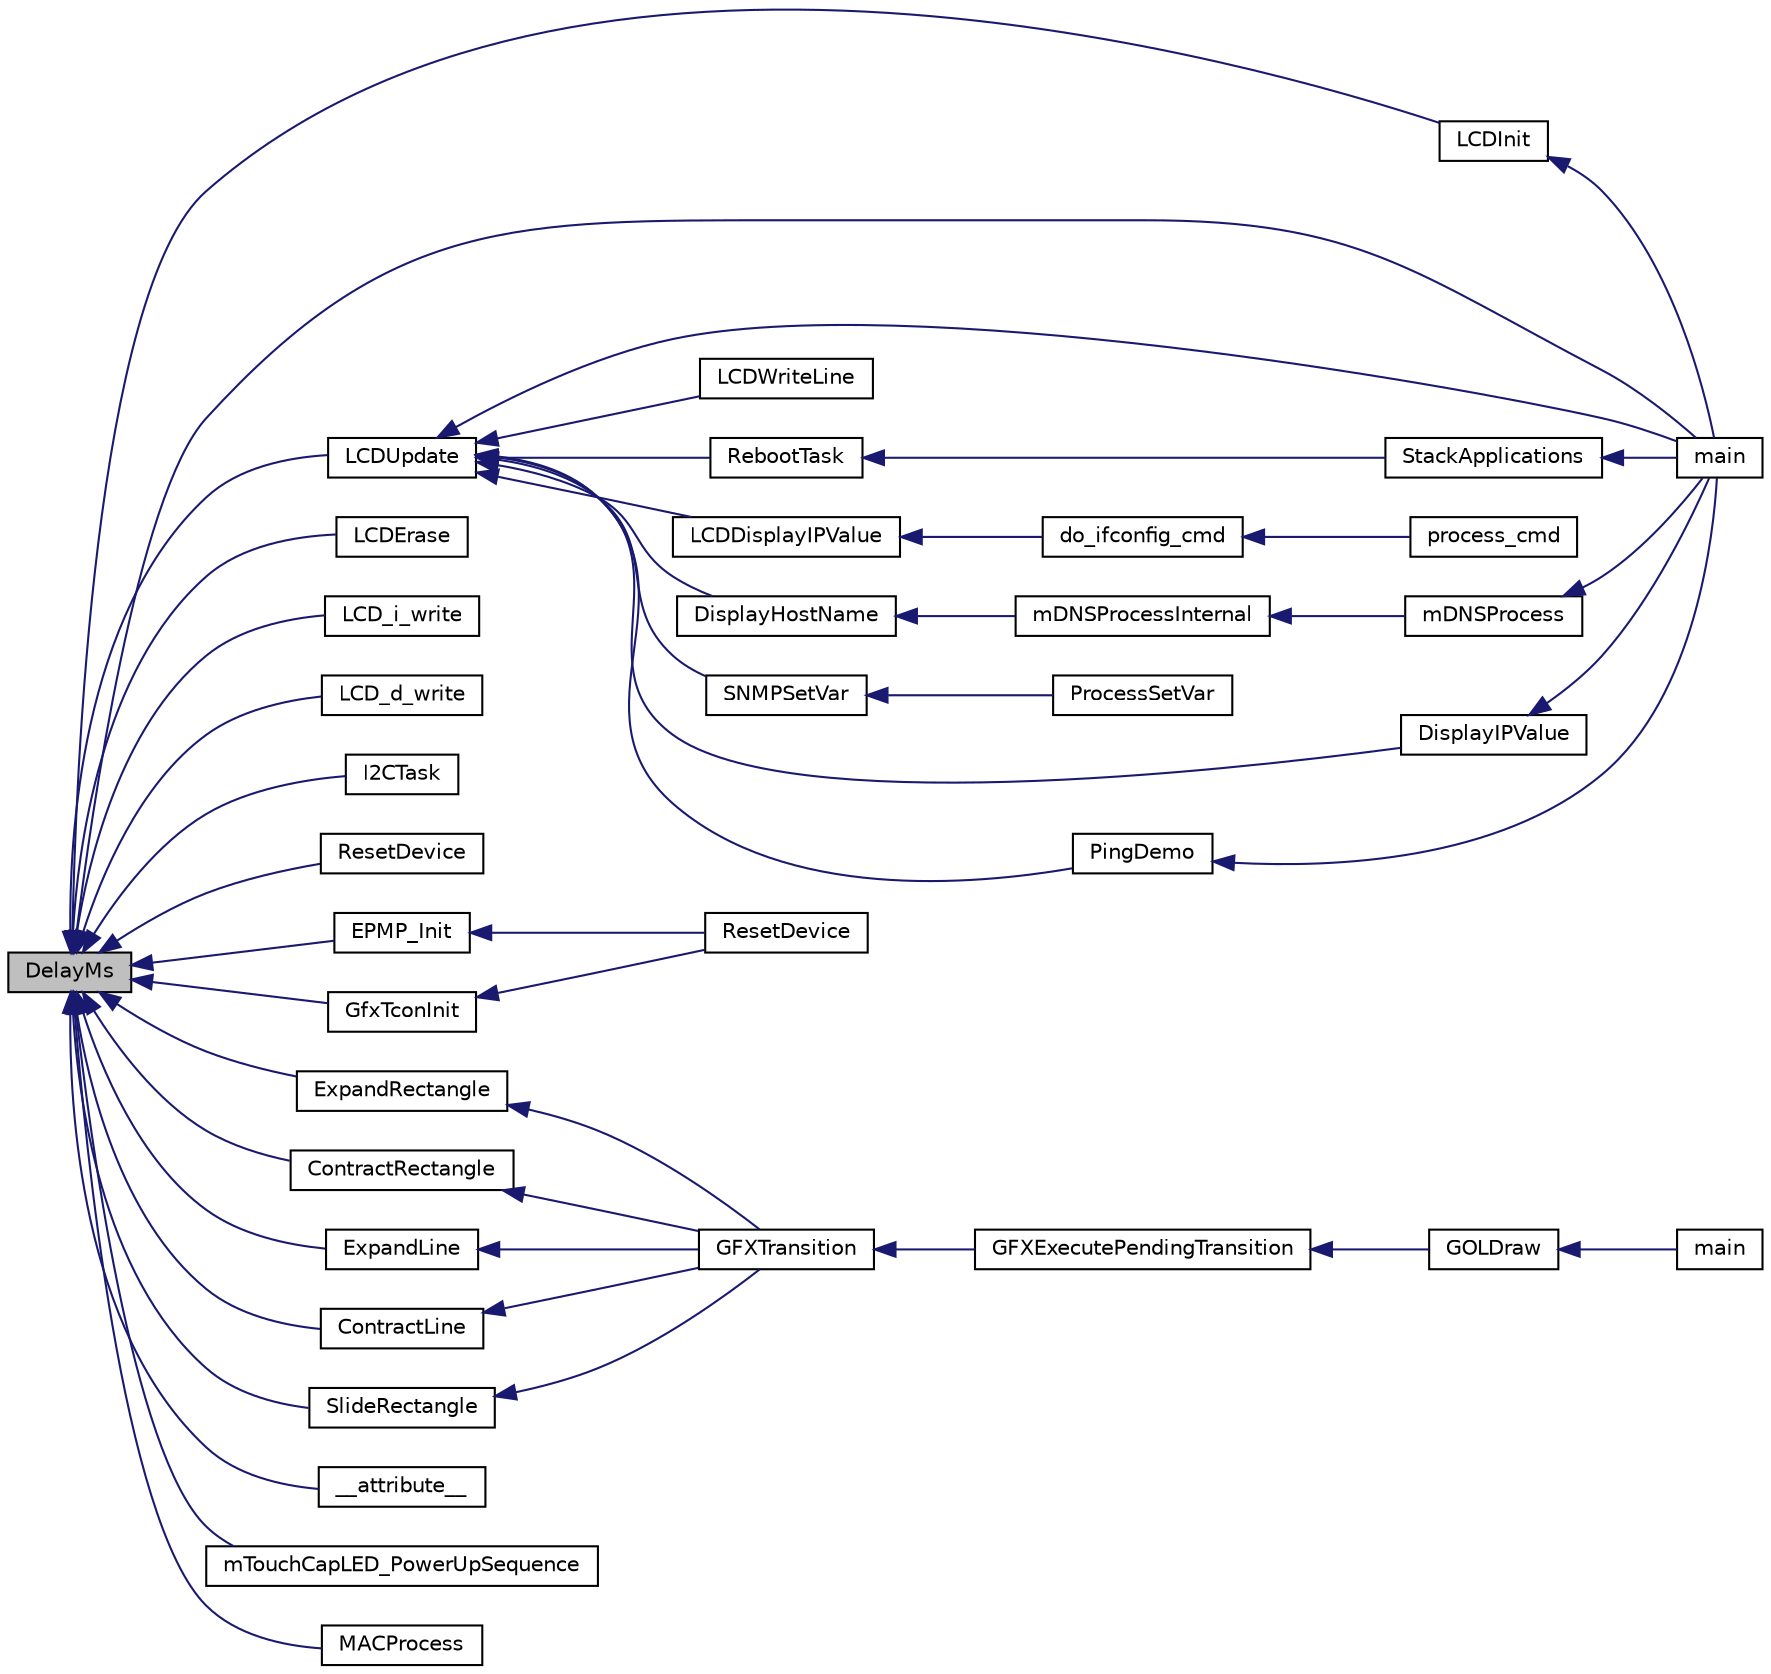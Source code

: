 digraph "DelayMs"
{
  edge [fontname="Helvetica",fontsize="10",labelfontname="Helvetica",labelfontsize="10"];
  node [fontname="Helvetica",fontsize="10",shape=record];
  rankdir="LR";
  Node1 [label="DelayMs",height=0.2,width=0.4,color="black", fillcolor="grey75", style="filled", fontcolor="black"];
  Node1 -> Node2 [dir="back",color="midnightblue",fontsize="10",style="solid",fontname="Helvetica"];
  Node2 [label="LCDInit",height=0.2,width=0.4,color="black", fillcolor="white", style="filled",URL="$_wireless_protocols_2_l_c_d_blocking_8h.html#a410f02e534a63d1f6e7a168dae003d6d"];
  Node2 -> Node3 [dir="back",color="midnightblue",fontsize="10",style="solid",fontname="Helvetica"];
  Node3 [label="main",height=0.2,width=0.4,color="black", fillcolor="white", style="filled",URL="$_main_demo_8c.html#a6288eba0f8e8ad3ab1544ad731eb7667"];
  Node1 -> Node4 [dir="back",color="midnightblue",fontsize="10",style="solid",fontname="Helvetica"];
  Node4 [label="LCDUpdate",height=0.2,width=0.4,color="black", fillcolor="white", style="filled",URL="$_wireless_protocols_2_l_c_d_blocking_8h.html#a5cd499a980bf803c2d4a78f12365cd35"];
  Node4 -> Node5 [dir="back",color="midnightblue",fontsize="10",style="solid",fontname="Helvetica"];
  Node5 [label="LCDWriteLine",height=0.2,width=0.4,color="black", fillcolor="white", style="filled",URL="$_wireless_protocols_2_l_c_d_blocking_8h.html#a9a2286ce68483f16028d50f4d0e0f3ce"];
  Node4 -> Node6 [dir="back",color="midnightblue",fontsize="10",style="solid",fontname="Helvetica"];
  Node6 [label="RebootTask",height=0.2,width=0.4,color="black", fillcolor="white", style="filled",URL="$_reboot_8c.html#a4550ed90f229d1046e62217d16041274"];
  Node6 -> Node7 [dir="back",color="midnightblue",fontsize="10",style="solid",fontname="Helvetica"];
  Node7 [label="StackApplications",height=0.2,width=0.4,color="black", fillcolor="white", style="filled",URL="$_stack_tsk_8c.html#a7f8ff33bea9e052705b0a80d2dfcf399"];
  Node7 -> Node3 [dir="back",color="midnightblue",fontsize="10",style="solid",fontname="Helvetica"];
  Node4 -> Node8 [dir="back",color="midnightblue",fontsize="10",style="solid",fontname="Helvetica"];
  Node8 [label="LCDDisplayIPValue",height=0.2,width=0.4,color="black", fillcolor="white", style="filled",URL="$_w_f_console_ifconfig_8c.html#ae97f31f56bda11f6df216bea88f9d76a"];
  Node8 -> Node9 [dir="back",color="midnightblue",fontsize="10",style="solid",fontname="Helvetica"];
  Node9 [label="do_ifconfig_cmd",height=0.2,width=0.4,color="black", fillcolor="white", style="filled",URL="$_w_f_console_ifconfig_8c.html#a7d24f7ec577097165cbf981fd7a9ba76"];
  Node9 -> Node10 [dir="back",color="midnightblue",fontsize="10",style="solid",fontname="Helvetica"];
  Node10 [label="process_cmd",height=0.2,width=0.4,color="black", fillcolor="white", style="filled",URL="$_w_f_console_msg_handler_8c.html#adb34ba3f29206d313dd5bce1597db36b"];
  Node4 -> Node11 [dir="back",color="midnightblue",fontsize="10",style="solid",fontname="Helvetica"];
  Node11 [label="DisplayHostName",height=0.2,width=0.4,color="black", fillcolor="white", style="filled",URL="$_zeroconf_multicast_d_n_s_8c.html#a5ef477a6a878005d4b44ce0196c04cbe"];
  Node11 -> Node12 [dir="back",color="midnightblue",fontsize="10",style="solid",fontname="Helvetica"];
  Node12 [label="mDNSProcessInternal",height=0.2,width=0.4,color="black", fillcolor="white", style="filled",URL="$_zeroconf_multicast_d_n_s_8c.html#a790561fcaf99874b79eab7db039b8c71"];
  Node12 -> Node13 [dir="back",color="midnightblue",fontsize="10",style="solid",fontname="Helvetica"];
  Node13 [label="mDNSProcess",height=0.2,width=0.4,color="black", fillcolor="white", style="filled",URL="$_zeroconf_multicast_d_n_s_8c.html#a2b66183d48d7fd2050e1661557927e1e"];
  Node13 -> Node3 [dir="back",color="midnightblue",fontsize="10",style="solid",fontname="Helvetica"];
  Node4 -> Node14 [dir="back",color="midnightblue",fontsize="10",style="solid",fontname="Helvetica"];
  Node14 [label="SNMPSetVar",height=0.2,width=0.4,color="black", fillcolor="white", style="filled",URL="$_custom_s_n_m_p_app_8c.html#a62be29a5435e2690bf8253f2be39d71e"];
  Node14 -> Node15 [dir="back",color="midnightblue",fontsize="10",style="solid",fontname="Helvetica"];
  Node15 [label="ProcessSetVar",height=0.2,width=0.4,color="black", fillcolor="white", style="filled",URL="$_s_n_m_p_8c.html#a14c721f6097f49f91403036cae991f03"];
  Node4 -> Node3 [dir="back",color="midnightblue",fontsize="10",style="solid",fontname="Helvetica"];
  Node4 -> Node16 [dir="back",color="midnightblue",fontsize="10",style="solid",fontname="Helvetica"];
  Node16 [label="DisplayIPValue",height=0.2,width=0.4,color="black", fillcolor="white", style="filled",URL="$_main_demo_8h.html#a8a69fd5952a14c7bfa97a304380d4bc1"];
  Node16 -> Node3 [dir="back",color="midnightblue",fontsize="10",style="solid",fontname="Helvetica"];
  Node4 -> Node17 [dir="back",color="midnightblue",fontsize="10",style="solid",fontname="Helvetica"];
  Node17 [label="PingDemo",height=0.2,width=0.4,color="black", fillcolor="white", style="filled",URL="$_ping_demo_8c.html#af0f2ca8c1b78d7b8783d4c9579034b6b"];
  Node17 -> Node3 [dir="back",color="midnightblue",fontsize="10",style="solid",fontname="Helvetica"];
  Node1 -> Node18 [dir="back",color="midnightblue",fontsize="10",style="solid",fontname="Helvetica"];
  Node18 [label="LCDErase",height=0.2,width=0.4,color="black", fillcolor="white", style="filled",URL="$_wireless_protocols_2_l_c_d_blocking_8h.html#a37309cc016394b6fda0a0c7a8079d989"];
  Node1 -> Node19 [dir="back",color="midnightblue",fontsize="10",style="solid",fontname="Helvetica"];
  Node19 [label="LCD_i_write",height=0.2,width=0.4,color="black", fillcolor="white", style="filled",URL="$_wireless_protocols_2_l_c_d_blocking_8c.html#af8c0cd5fef77e5dc36c5249ea316708e"];
  Node1 -> Node20 [dir="back",color="midnightblue",fontsize="10",style="solid",fontname="Helvetica"];
  Node20 [label="LCD_d_write",height=0.2,width=0.4,color="black", fillcolor="white", style="filled",URL="$_wireless_protocols_2_l_c_d_blocking_8c.html#af32cd8e5449b976ae39ed8e1a48ad31d"];
  Node1 -> Node21 [dir="back",color="midnightblue",fontsize="10",style="solid",fontname="Helvetica"];
  Node21 [label="I2CTask",height=0.2,width=0.4,color="black", fillcolor="white", style="filled",URL="$_wireless_protocols_2_l_c_d_blocking_8c.html#a7c9b65c5b60c79e0d9c75909202a4c30"];
  Node1 -> Node22 [dir="back",color="midnightblue",fontsize="10",style="solid",fontname="Helvetica"];
  Node22 [label="ResetDevice",height=0.2,width=0.4,color="black", fillcolor="white", style="filled",URL="$drv_t_f_t001_8c.html#a6d4d054030dc1ccdc7b875d4877ec9b7"];
  Node1 -> Node23 [dir="back",color="midnightblue",fontsize="10",style="solid",fontname="Helvetica"];
  Node23 [label="EPMP_Init",height=0.2,width=0.4,color="black", fillcolor="white", style="filled",URL="$mchp_gfx_drv_8c.html#a039996a4aec93b87a7c3ef75cc6789cd"];
  Node23 -> Node24 [dir="back",color="midnightblue",fontsize="10",style="solid",fontname="Helvetica"];
  Node24 [label="ResetDevice",height=0.2,width=0.4,color="black", fillcolor="white", style="filled",URL="$mchp_gfx_drv_8c.html#a6d4d054030dc1ccdc7b875d4877ec9b7"];
  Node1 -> Node25 [dir="back",color="midnightblue",fontsize="10",style="solid",fontname="Helvetica"];
  Node25 [label="GfxTconInit",height=0.2,width=0.4,color="black", fillcolor="white", style="filled",URL="$gfxtcon_8h.html#a55594178ce3956440d903de8c2c7d519"];
  Node25 -> Node24 [dir="back",color="midnightblue",fontsize="10",style="solid",fontname="Helvetica"];
  Node1 -> Node26 [dir="back",color="midnightblue",fontsize="10",style="solid",fontname="Helvetica"];
  Node26 [label="ExpandRectangle",height=0.2,width=0.4,color="black", fillcolor="white", style="filled",URL="$_transitions_8c.html#ab9ba9436a0eeff589199497bfa85367d"];
  Node26 -> Node27 [dir="back",color="midnightblue",fontsize="10",style="solid",fontname="Helvetica"];
  Node27 [label="GFXTransition",height=0.2,width=0.4,color="black", fillcolor="white", style="filled",URL="$_transitions_8h.html#aef7514a626463628c2d2dd5b3d5d4775"];
  Node27 -> Node28 [dir="back",color="midnightblue",fontsize="10",style="solid",fontname="Helvetica"];
  Node28 [label="GFXExecutePendingTransition",height=0.2,width=0.4,color="black", fillcolor="white", style="filled",URL="$_transitions_8h.html#ae72d59f40c5fed608035c1aa6a1e8be1"];
  Node28 -> Node29 [dir="back",color="midnightblue",fontsize="10",style="solid",fontname="Helvetica"];
  Node29 [label="GOLDraw",height=0.2,width=0.4,color="black", fillcolor="white", style="filled",URL="$_g_o_l_8h.html#aaff93fae1051821fec4c1a81513628ca"];
  Node29 -> Node30 [dir="back",color="midnightblue",fontsize="10",style="solid",fontname="Helvetica"];
  Node30 [label="main",height=0.2,width=0.4,color="black", fillcolor="white", style="filled",URL="$_graphics_2_g_d_d_2_default___template_2_main_8c.html#a840291bc02cba5474a4cb46a9b9566fe"];
  Node1 -> Node31 [dir="back",color="midnightblue",fontsize="10",style="solid",fontname="Helvetica"];
  Node31 [label="ContractRectangle",height=0.2,width=0.4,color="black", fillcolor="white", style="filled",URL="$_transitions_8c.html#a6b612b30fcce98472d1660c2e270aab2"];
  Node31 -> Node27 [dir="back",color="midnightblue",fontsize="10",style="solid",fontname="Helvetica"];
  Node1 -> Node32 [dir="back",color="midnightblue",fontsize="10",style="solid",fontname="Helvetica"];
  Node32 [label="ExpandLine",height=0.2,width=0.4,color="black", fillcolor="white", style="filled",URL="$_transitions_8c.html#af4195e6fd746d6d724fb6fb440b33208"];
  Node32 -> Node27 [dir="back",color="midnightblue",fontsize="10",style="solid",fontname="Helvetica"];
  Node1 -> Node33 [dir="back",color="midnightblue",fontsize="10",style="solid",fontname="Helvetica"];
  Node33 [label="ContractLine",height=0.2,width=0.4,color="black", fillcolor="white", style="filled",URL="$_transitions_8c.html#abffa624ccaf7775e2d52c4ca03819462"];
  Node33 -> Node27 [dir="back",color="midnightblue",fontsize="10",style="solid",fontname="Helvetica"];
  Node1 -> Node34 [dir="back",color="midnightblue",fontsize="10",style="solid",fontname="Helvetica"];
  Node34 [label="SlideRectangle",height=0.2,width=0.4,color="black", fillcolor="white", style="filled",URL="$_transitions_8c.html#ada1bc99e3b7c4605d7ea543971e963f5"];
  Node34 -> Node27 [dir="back",color="midnightblue",fontsize="10",style="solid",fontname="Helvetica"];
  Node1 -> Node35 [dir="back",color="midnightblue",fontsize="10",style="solid",fontname="Helvetica"];
  Node35 [label="__attribute__",height=0.2,width=0.4,color="black", fillcolor="white", style="filled",URL="$_transitions__weak_8c.html#a201468129b483039afc5a619e2d31097"];
  Node1 -> Node36 [dir="back",color="midnightblue",fontsize="10",style="solid",fontname="Helvetica"];
  Node36 [label="mTouchCapLED_PowerUpSequence",height=0.2,width=0.4,color="black", fillcolor="white", style="filled",URL="$m_touch_cap_l_e_d_8c.html#a605c56bf6e2e59f4b911517a82823d3b",tooltip="defined( PIC32MX220_CAP_TOUCH_EVAL_BOARD )... "];
  Node1 -> Node37 [dir="back",color="midnightblue",fontsize="10",style="solid",fontname="Helvetica"];
  Node37 [label="MACProcess",height=0.2,width=0.4,color="black", fillcolor="white", style="filled",URL="$_w_f_mac_8c.html#a74c4ae494d118879a5d3798a74c3b905"];
  Node1 -> Node3 [dir="back",color="midnightblue",fontsize="10",style="solid",fontname="Helvetica"];
}
